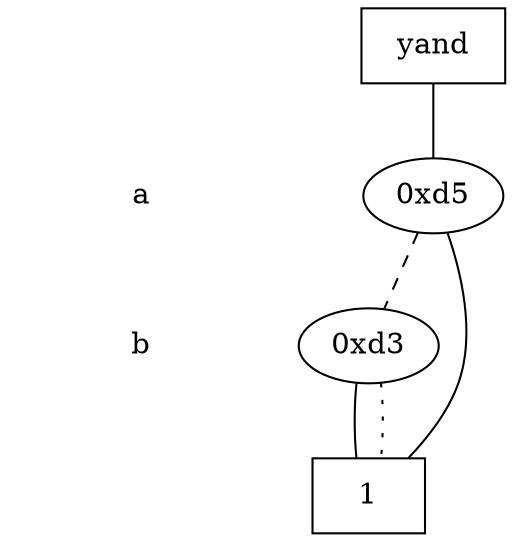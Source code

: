 digraph "DD" {
size = "7.5,10"
center = true;
edge [dir = none];
{ node [shape = plaintext];
  edge [style = invis];
  "CONST NODES" [style = invis];
" a " -> " b " -> "CONST NODES"; 
}
{ rank = same; node [shape = box]; edge [style = invis];
"  yand  "; }
{ rank = same; " a ";
"0xd5";
}
{ rank = same; " b ";
"0xd3";
}
{ rank = same; "CONST NODES";
{ node [shape = box]; "0xce";
}
}
"  yand  " -> "0xd5" [style = solid];
"0xd5" -> "0xce";
"0xd5" -> "0xd3" [style = dashed];
"0xd3" -> "0xce";
"0xd3" -> "0xce" [style = dotted];
"0xce" [label = "1"];
}
